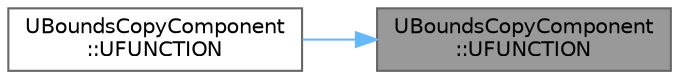 digraph "UBoundsCopyComponent::UFUNCTION"
{
 // INTERACTIVE_SVG=YES
 // LATEX_PDF_SIZE
  bgcolor="transparent";
  edge [fontname=Helvetica,fontsize=10,labelfontname=Helvetica,labelfontsize=10];
  node [fontname=Helvetica,fontsize=10,shape=box,height=0.2,width=0.4];
  rankdir="RL";
  Node1 [id="Node000001",label="UBoundsCopyComponent\l::UFUNCTION",height=0.2,width=0.4,color="gray40", fillcolor="grey60", style="filled", fontcolor="black",tooltip="Copy the rotation from BoundsSourceActor to this component."];
  Node1 -> Node2 [id="edge1_Node000001_Node000002",dir="back",color="steelblue1",style="solid",tooltip=" "];
  Node2 [id="Node000002",label="UBoundsCopyComponent\l::UFUNCTION",height=0.2,width=0.4,color="grey40", fillcolor="white", style="filled",URL="$d3/dc2/classUBoundsCopyComponent.html#ac71a576b79e710c17db5e7f7e148cb3c",tooltip="Set this component transform to include the BoundsSourceActor bounds."];
}
